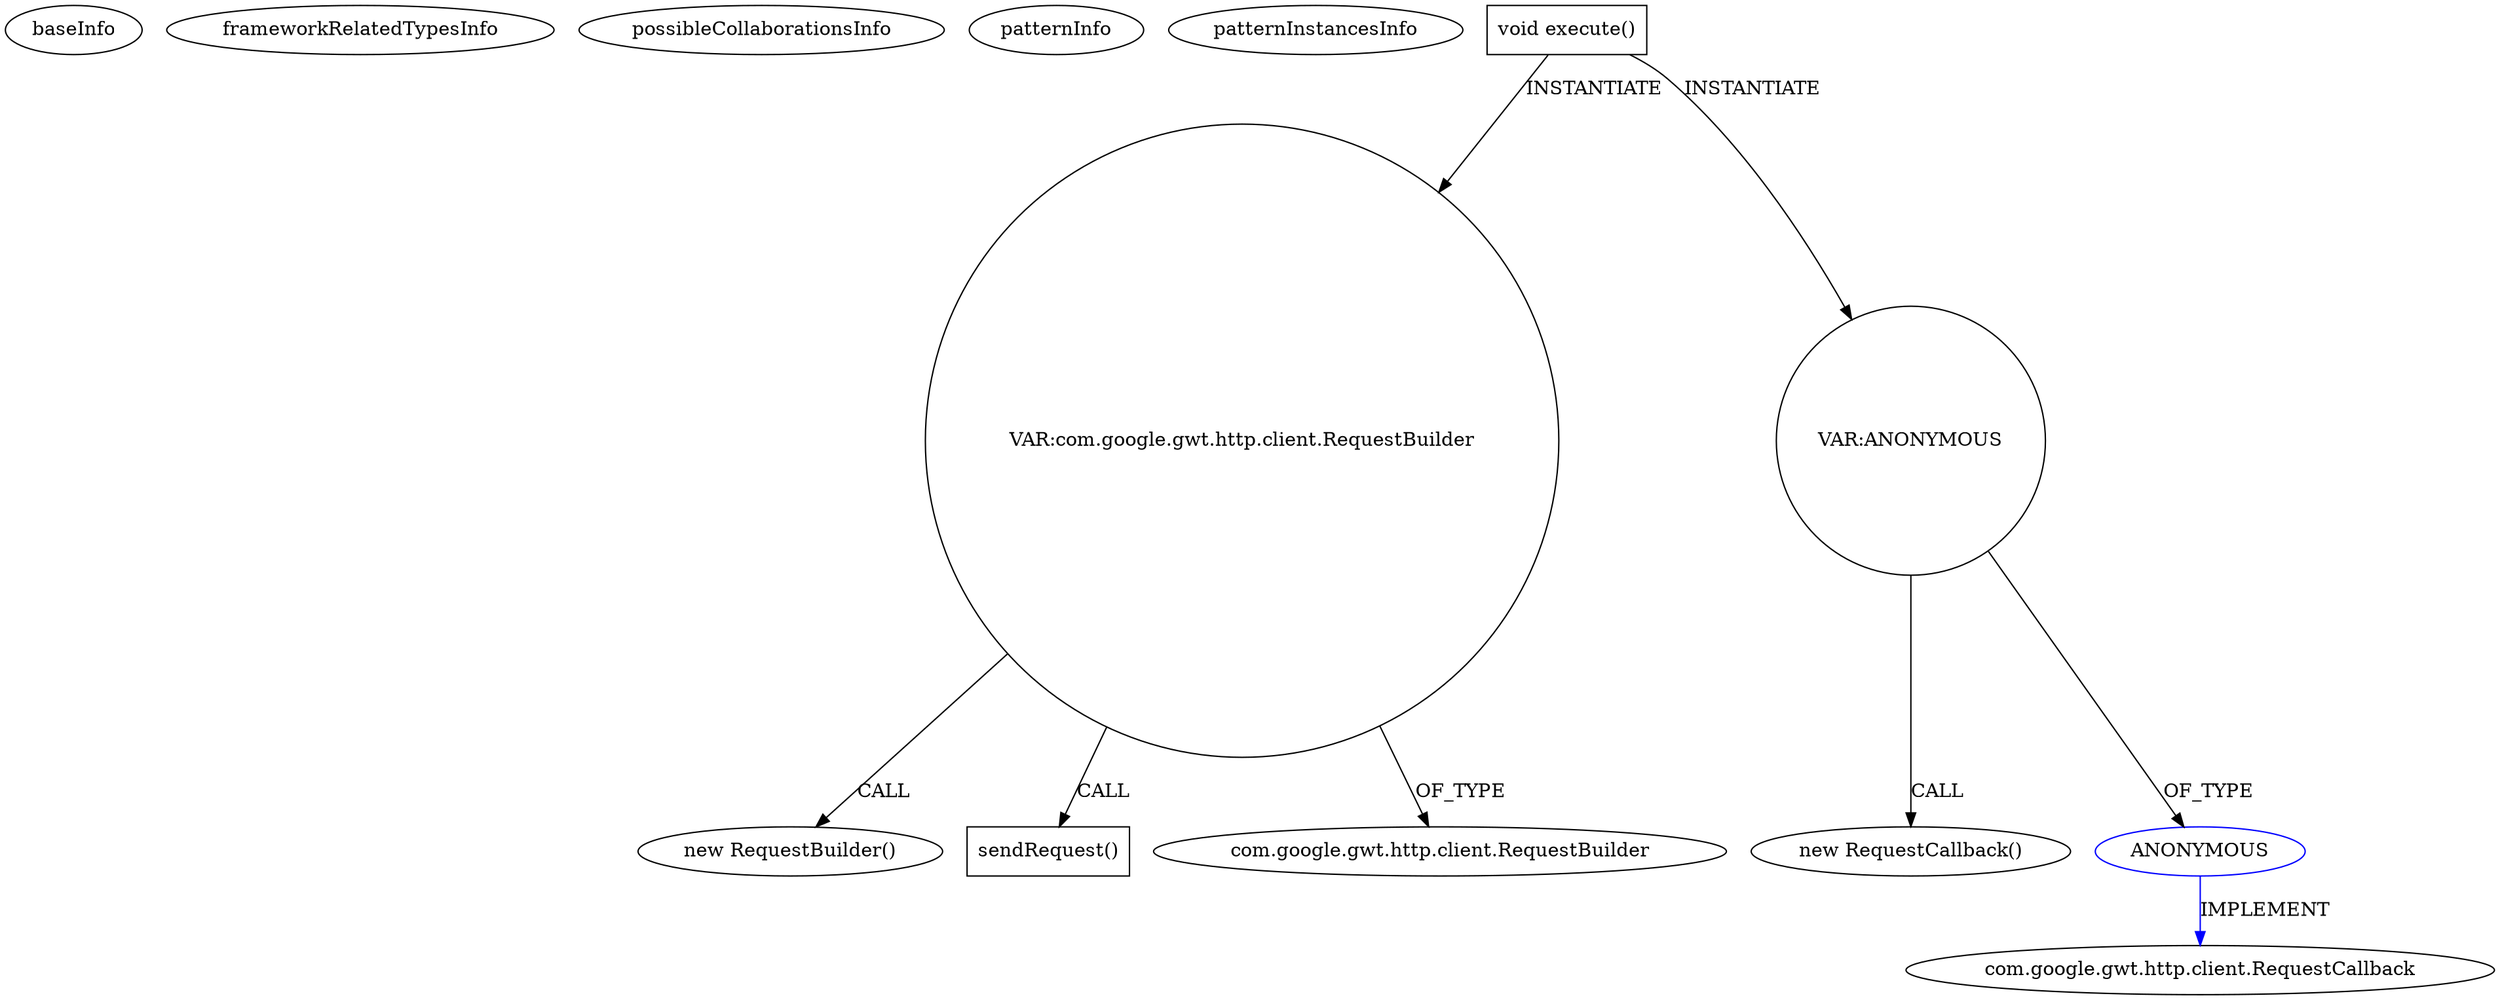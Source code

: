 digraph {
baseInfo[graphId=515,category="pattern",isAnonymous=false,possibleRelation=false]
frameworkRelatedTypesInfo[]
possibleCollaborationsInfo[]
patternInfo[frequency=2.0,patternRootClient=null]
patternInstancesInfo[0="rwl-GoogleMapWidget~/rwl-GoogleMapWidget/GoogleMapWidget-master/src/main/java/org/vaadin/hezamu/googlemapwidget/widgetset/client/ui/VGoogleMap.java~MarkerRetrieveCommand~4442",1="Legioth-RemoteConsole~/Legioth-RemoteConsole/RemoteConsole-master/src/org/vaadin/remoteconsole/client/RemoteConsole.java~RemoteConsole~171"]
11[label="new RequestBuilder()",vertexType="CONSTRUCTOR_CALL",isFrameworkType=false]
12[label="VAR:com.google.gwt.http.client.RequestBuilder",vertexType="VARIABLE_EXPRESION",isFrameworkType=false,shape=circle]
15[label="sendRequest()",vertexType="INSIDE_CALL",isFrameworkType=false,shape=box]
4[label="void execute()",vertexType="OVERRIDING_METHOD_DECLARATION",isFrameworkType=false,shape=box]
17[label="VAR:ANONYMOUS",vertexType="VARIABLE_EXPRESION",isFrameworkType=false,shape=circle]
16[label="new RequestCallback()",vertexType="CONSTRUCTOR_CALL",isFrameworkType=false]
18[label="ANONYMOUS",vertexType="REFERENCE_ANONYMOUS_DECLARATION",isFrameworkType=false,color=blue]
19[label="com.google.gwt.http.client.RequestCallback",vertexType="FRAMEWORK_INTERFACE_TYPE",isFrameworkType=false]
13[label="com.google.gwt.http.client.RequestBuilder",vertexType="FRAMEWORK_CLASS_TYPE",isFrameworkType=false]
17->16[label="CALL"]
12->11[label="CALL"]
4->12[label="INSTANTIATE"]
4->17[label="INSTANTIATE"]
18->19[label="IMPLEMENT",color=blue]
17->18[label="OF_TYPE"]
12->13[label="OF_TYPE"]
12->15[label="CALL"]
}
